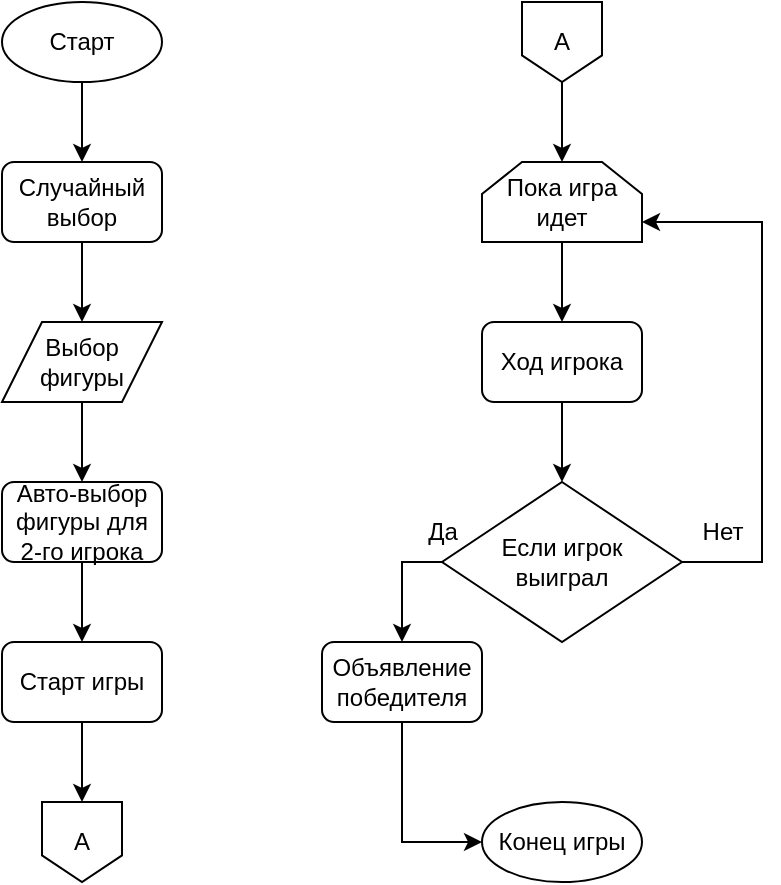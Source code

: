 <mxfile version="24.7.12">
  <diagram id="C5RBs43oDa-KdzZeNtuy" name="Page-1">
    <mxGraphModel dx="1434" dy="780" grid="1" gridSize="10" guides="1" tooltips="1" connect="1" arrows="1" fold="1" page="1" pageScale="1" pageWidth="827" pageHeight="1169" math="0" shadow="0">
      <root>
        <mxCell id="WIyWlLk6GJQsqaUBKTNV-0" />
        <mxCell id="WIyWlLk6GJQsqaUBKTNV-1" parent="WIyWlLk6GJQsqaUBKTNV-0" />
        <mxCell id="-a0RLwqQY_5m9A-QYs7j-11" style="edgeStyle=orthogonalEdgeStyle;rounded=0;orthogonalLoop=1;jettySize=auto;html=1;exitX=0.5;exitY=1;exitDx=0;exitDy=0;entryX=0.5;entryY=0;entryDx=0;entryDy=0;" edge="1" parent="WIyWlLk6GJQsqaUBKTNV-1" source="-a0RLwqQY_5m9A-QYs7j-0" target="-a0RLwqQY_5m9A-QYs7j-9">
          <mxGeometry relative="1" as="geometry" />
        </mxCell>
        <mxCell id="-a0RLwqQY_5m9A-QYs7j-0" value="Старт" style="ellipse;whiteSpace=wrap;html=1;" vertex="1" parent="WIyWlLk6GJQsqaUBKTNV-1">
          <mxGeometry x="320" y="80" width="80" height="40" as="geometry" />
        </mxCell>
        <mxCell id="-a0RLwqQY_5m9A-QYs7j-14" style="edgeStyle=orthogonalEdgeStyle;rounded=0;orthogonalLoop=1;jettySize=auto;html=1;exitX=0.5;exitY=1;exitDx=0;exitDy=0;entryX=0.5;entryY=0;entryDx=0;entryDy=0;" edge="1" parent="WIyWlLk6GJQsqaUBKTNV-1" source="-a0RLwqQY_5m9A-QYs7j-1" target="-a0RLwqQY_5m9A-QYs7j-13">
          <mxGeometry relative="1" as="geometry" />
        </mxCell>
        <mxCell id="-a0RLwqQY_5m9A-QYs7j-1" value="Выбор фигуры" style="shape=parallelogram;perimeter=parallelogramPerimeter;whiteSpace=wrap;html=1;fixedSize=1;" vertex="1" parent="WIyWlLk6GJQsqaUBKTNV-1">
          <mxGeometry x="320" y="240" width="80" height="40" as="geometry" />
        </mxCell>
        <mxCell id="-a0RLwqQY_5m9A-QYs7j-12" style="edgeStyle=orthogonalEdgeStyle;rounded=0;orthogonalLoop=1;jettySize=auto;html=1;exitX=0.5;exitY=1;exitDx=0;exitDy=0;" edge="1" parent="WIyWlLk6GJQsqaUBKTNV-1" source="-a0RLwqQY_5m9A-QYs7j-9" target="-a0RLwqQY_5m9A-QYs7j-1">
          <mxGeometry relative="1" as="geometry" />
        </mxCell>
        <mxCell id="-a0RLwqQY_5m9A-QYs7j-9" value="Случайный выбор" style="rounded=1;whiteSpace=wrap;html=1;" vertex="1" parent="WIyWlLk6GJQsqaUBKTNV-1">
          <mxGeometry x="320" y="160" width="80" height="40" as="geometry" />
        </mxCell>
        <mxCell id="-a0RLwqQY_5m9A-QYs7j-16" style="edgeStyle=orthogonalEdgeStyle;rounded=0;orthogonalLoop=1;jettySize=auto;html=1;exitX=0.5;exitY=1;exitDx=0;exitDy=0;entryX=0.5;entryY=0;entryDx=0;entryDy=0;" edge="1" parent="WIyWlLk6GJQsqaUBKTNV-1" source="-a0RLwqQY_5m9A-QYs7j-13" target="-a0RLwqQY_5m9A-QYs7j-15">
          <mxGeometry relative="1" as="geometry" />
        </mxCell>
        <mxCell id="-a0RLwqQY_5m9A-QYs7j-13" value="Авто-выбор фигуры для 2-го игрока" style="rounded=1;whiteSpace=wrap;html=1;" vertex="1" parent="WIyWlLk6GJQsqaUBKTNV-1">
          <mxGeometry x="320" y="320" width="80" height="40" as="geometry" />
        </mxCell>
        <mxCell id="-a0RLwqQY_5m9A-QYs7j-18" style="edgeStyle=orthogonalEdgeStyle;rounded=0;orthogonalLoop=1;jettySize=auto;html=1;exitX=0.5;exitY=1;exitDx=0;exitDy=0;entryX=0.5;entryY=0;entryDx=0;entryDy=0;" edge="1" parent="WIyWlLk6GJQsqaUBKTNV-1" source="-a0RLwqQY_5m9A-QYs7j-15" target="-a0RLwqQY_5m9A-QYs7j-17">
          <mxGeometry relative="1" as="geometry" />
        </mxCell>
        <mxCell id="-a0RLwqQY_5m9A-QYs7j-15" value="Старт игры" style="rounded=1;whiteSpace=wrap;html=1;" vertex="1" parent="WIyWlLk6GJQsqaUBKTNV-1">
          <mxGeometry x="320" y="400" width="80" height="40" as="geometry" />
        </mxCell>
        <mxCell id="-a0RLwqQY_5m9A-QYs7j-17" value="А" style="shape=offPageConnector;whiteSpace=wrap;html=1;size=0.333;" vertex="1" parent="WIyWlLk6GJQsqaUBKTNV-1">
          <mxGeometry x="340" y="480" width="40" height="40" as="geometry" />
        </mxCell>
        <mxCell id="-a0RLwqQY_5m9A-QYs7j-22" style="edgeStyle=orthogonalEdgeStyle;rounded=0;orthogonalLoop=1;jettySize=auto;html=1;entryX=0.5;entryY=0;entryDx=0;entryDy=0;" edge="1" parent="WIyWlLk6GJQsqaUBKTNV-1" source="-a0RLwqQY_5m9A-QYs7j-19">
          <mxGeometry relative="1" as="geometry">
            <mxPoint x="600" y="160" as="targetPoint" />
          </mxGeometry>
        </mxCell>
        <mxCell id="-a0RLwqQY_5m9A-QYs7j-19" value="А" style="shape=offPageConnector;whiteSpace=wrap;html=1;size=0.333;" vertex="1" parent="WIyWlLk6GJQsqaUBKTNV-1">
          <mxGeometry x="580" y="80" width="40" height="40" as="geometry" />
        </mxCell>
        <mxCell id="-a0RLwqQY_5m9A-QYs7j-26" style="edgeStyle=orthogonalEdgeStyle;rounded=0;orthogonalLoop=1;jettySize=auto;html=1;exitX=0.5;exitY=1;exitDx=0;exitDy=0;entryX=0.5;entryY=0;entryDx=0;entryDy=0;" edge="1" parent="WIyWlLk6GJQsqaUBKTNV-1" source="-a0RLwqQY_5m9A-QYs7j-23" target="-a0RLwqQY_5m9A-QYs7j-25">
          <mxGeometry relative="1" as="geometry" />
        </mxCell>
        <mxCell id="-a0RLwqQY_5m9A-QYs7j-23" value="Пока игра идет" style="shape=loopLimit;whiteSpace=wrap;html=1;" vertex="1" parent="WIyWlLk6GJQsqaUBKTNV-1">
          <mxGeometry x="560" y="160" width="80" height="40" as="geometry" />
        </mxCell>
        <mxCell id="-a0RLwqQY_5m9A-QYs7j-28" style="edgeStyle=orthogonalEdgeStyle;rounded=0;orthogonalLoop=1;jettySize=auto;html=1;exitX=0.5;exitY=1;exitDx=0;exitDy=0;entryX=0.5;entryY=0;entryDx=0;entryDy=0;" edge="1" parent="WIyWlLk6GJQsqaUBKTNV-1" source="-a0RLwqQY_5m9A-QYs7j-25" target="-a0RLwqQY_5m9A-QYs7j-27">
          <mxGeometry relative="1" as="geometry" />
        </mxCell>
        <mxCell id="-a0RLwqQY_5m9A-QYs7j-25" value="Ход игрока" style="rounded=1;whiteSpace=wrap;html=1;" vertex="1" parent="WIyWlLk6GJQsqaUBKTNV-1">
          <mxGeometry x="560" y="240" width="80" height="40" as="geometry" />
        </mxCell>
        <mxCell id="-a0RLwqQY_5m9A-QYs7j-32" style="edgeStyle=orthogonalEdgeStyle;rounded=0;orthogonalLoop=1;jettySize=auto;html=1;exitX=0;exitY=0.5;exitDx=0;exitDy=0;entryX=0.5;entryY=0;entryDx=0;entryDy=0;" edge="1" parent="WIyWlLk6GJQsqaUBKTNV-1" source="-a0RLwqQY_5m9A-QYs7j-27" target="-a0RLwqQY_5m9A-QYs7j-30">
          <mxGeometry relative="1" as="geometry" />
        </mxCell>
        <mxCell id="-a0RLwqQY_5m9A-QYs7j-34" style="edgeStyle=orthogonalEdgeStyle;rounded=0;orthogonalLoop=1;jettySize=auto;html=1;exitX=1;exitY=0.5;exitDx=0;exitDy=0;entryX=1;entryY=0.75;entryDx=0;entryDy=0;" edge="1" parent="WIyWlLk6GJQsqaUBKTNV-1" source="-a0RLwqQY_5m9A-QYs7j-27" target="-a0RLwqQY_5m9A-QYs7j-23">
          <mxGeometry relative="1" as="geometry">
            <Array as="points">
              <mxPoint x="700" y="360" />
              <mxPoint x="700" y="190" />
            </Array>
          </mxGeometry>
        </mxCell>
        <mxCell id="-a0RLwqQY_5m9A-QYs7j-27" value="Если игрок&lt;div&gt;выиграл&lt;/div&gt;" style="rhombus;whiteSpace=wrap;html=1;" vertex="1" parent="WIyWlLk6GJQsqaUBKTNV-1">
          <mxGeometry x="540" y="320" width="120" height="80" as="geometry" />
        </mxCell>
        <mxCell id="-a0RLwqQY_5m9A-QYs7j-33" style="edgeStyle=orthogonalEdgeStyle;rounded=0;orthogonalLoop=1;jettySize=auto;html=1;exitX=0.5;exitY=1;exitDx=0;exitDy=0;entryX=0;entryY=0.5;entryDx=0;entryDy=0;" edge="1" parent="WIyWlLk6GJQsqaUBKTNV-1" source="-a0RLwqQY_5m9A-QYs7j-30" target="-a0RLwqQY_5m9A-QYs7j-31">
          <mxGeometry relative="1" as="geometry" />
        </mxCell>
        <mxCell id="-a0RLwqQY_5m9A-QYs7j-30" value="Объявление победителя" style="rounded=1;whiteSpace=wrap;html=1;" vertex="1" parent="WIyWlLk6GJQsqaUBKTNV-1">
          <mxGeometry x="480" y="400" width="80" height="40" as="geometry" />
        </mxCell>
        <mxCell id="-a0RLwqQY_5m9A-QYs7j-31" value="Конец игры" style="ellipse;whiteSpace=wrap;html=1;" vertex="1" parent="WIyWlLk6GJQsqaUBKTNV-1">
          <mxGeometry x="560" y="480" width="80" height="40" as="geometry" />
        </mxCell>
        <mxCell id="-a0RLwqQY_5m9A-QYs7j-35" value="Да" style="text;html=1;align=center;verticalAlign=middle;resizable=0;points=[];autosize=1;strokeColor=none;fillColor=none;" vertex="1" parent="WIyWlLk6GJQsqaUBKTNV-1">
          <mxGeometry x="520" y="330" width="40" height="30" as="geometry" />
        </mxCell>
        <mxCell id="-a0RLwqQY_5m9A-QYs7j-36" value="Нет" style="text;html=1;align=center;verticalAlign=middle;resizable=0;points=[];autosize=1;strokeColor=none;fillColor=none;" vertex="1" parent="WIyWlLk6GJQsqaUBKTNV-1">
          <mxGeometry x="660" y="330" width="40" height="30" as="geometry" />
        </mxCell>
      </root>
    </mxGraphModel>
  </diagram>
</mxfile>
